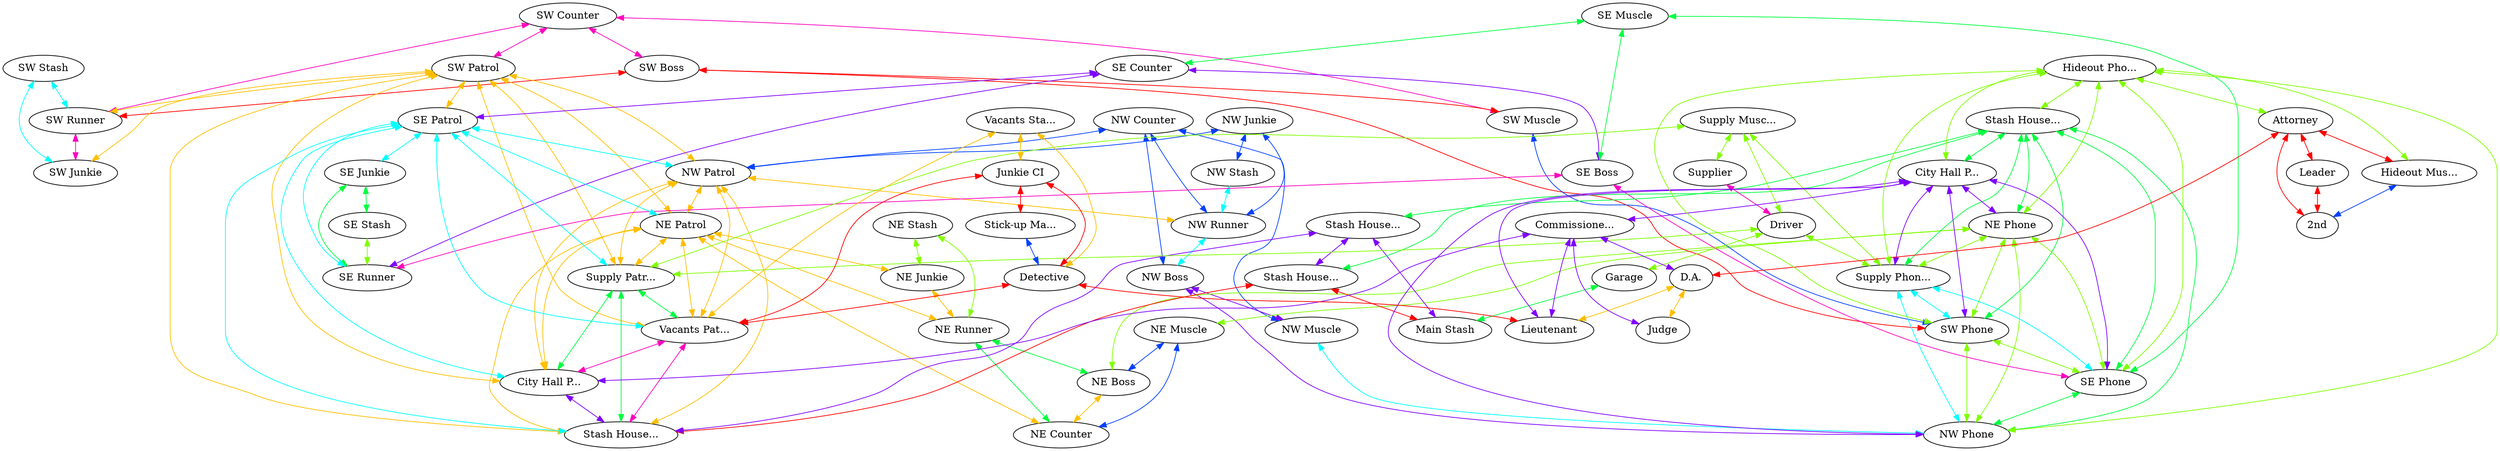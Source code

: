 graph x {
"NW Stash" [pos="0.180555555555556,-2.91666666666667",label="NW Stash"]
"NW Junkie" [pos="1.02777777777778,-2.91666666666667",label="NW Junkie"]
"NW Runner" [pos="0.194444444444444,-3.31944444444444",label="NW Runner"]
"NW Counter" [pos="1.13888888888889,-3.47222222222222",label="NW Counter"]
"NW Boss" [pos="0.361111111111111,-3.72222222222222",label="NW Boss"]
"NW Muscle" [pos="1.55555555555556,-4.06944444444444",label="NW Muscle"]
"NW Patrol" [pos="1.58333333333333,-3.31944444444444",label="NW Patrol"]
"NW Phone" [pos="0.222222222222222,-4.18055555555556",label="NW Phone"]
"NE Stash" [pos="7.43055555555556,-2.77777777777778",label="NE Stash"]
"NE Junkie" [pos="6.58333333333333,-2.80555555555556",label="NE Junkie"]
"NE Runner" [pos="7.43055555555556,-3.18055555555556",label="NE Runner"]
"NE Counter" [pos="6.5,-3.375",label="NE Counter"]
"NE Boss" [pos="7.26388888888889,-3.59722222222222",label="NE Boss"]
"NE Muscle" [pos="6.11111111111111,-4",label="NE Muscle"]
"NE Patrol" [pos="6.05555555555556,-3.23611111111111",label="NE Patrol"]
"NE Phone" [pos="7.44444444444444,-4.05555555555556",label="NE Phone"]
"SW Stash" [pos="0.708333333333333,-8.125",label="SW Stash"]
"SW Junkie" [pos="1.70833333333333,-8.06944444444444",label="SW Junkie"]
"SW Runner" [pos="0.833333333333333,-7.77777777777778",label="SW Runner"]
"SW Counter" [pos="1.09722222222222,-7.43055555555556",label="SW Counter"]
"SW Boss" [pos="0.180555555555556,-7.375",label="SW Boss"]
"SW Muscle" [pos="1.625,-6.94444444444444",label="SW Muscle"]
"SW Patrol" [pos="1.61111111111111,-7.58333333333333",label="SW Patrol"]
"SW Phone" [pos="0.25,-6.86111111111111",label="SW Phone"]
"SE Stash" [pos="7.125,-8.02777777777778",label="SE Stash"]
"SE Junkie" [pos="6.11111111111111,-8",label="SE Junkie"]
"SE Runner" [pos="6.97222222222222,-7.69444444444444",label="SE Runner"]
"SE Counter" [pos="6.70833333333333,-7.36111111111111",label="SE Counter"]
"SE Boss" [pos="7.61111111111111,-7.26388888888889",label="SE Boss"]
"SE Muscle" [pos="6.16666666666667,-6.875",label="SE Muscle"]
"SE Patrol" [pos="6.16666666666667,-7.44444444444444",label="SE Patrol"]
"SE Phone" [pos="7.52777777777778,-6.69444444444444",label="SE Phone"]
"Main Stash" [pos="3.94444444444444,-5.15277777777778",label="Main Stash"]
"Garage" [pos="4.875,-5.08333333333333",label="Garage"]
"Stash House Muscle" [pos="3.05555555555556,-5.55555555555556",label="Stash House..."]
"Stash House Muscle 2" [pos="4.73611111111111,-5.81944444444444",label="Stash House..."]
"Stash House Patrol" [pos="4,-5.81944444444444",label="Stash House..."]
"Stash House Phone" [pos="3.08333333333333,-6",label="Stash House..."]
"Supplier" [pos="3.47222222222222,-3.04166666666667",label="Supplier"]
"Driver" [pos="4.72222222222222,-3.08333333333333",label="Driver"]
"Supply Phone" [pos="4.93055555555556,-3.91666666666667",label="Supply Phon..."]
"Supply Patrol" [pos="3.58333333333333,-3.77777777777778",label="Supply Patr..."]
"Supply Muscle" [pos="2.84722222222222,-4.08333333333333",label="Supply Musc..."]
"Judge" [pos="0.555555555555556,-5.13888888888889",label="Judge"]
"D.A." [pos="1.125,-5.04166666666667",label="D.A."]
"Commissioner" [pos="0.680555555555556,-5.63888888888889",label="Commissione..."]
"Lieutenant" [pos="1.22222222222222,-5.73611111111111",label="Lieutenant"]
"City Hall Patrol" [pos="0.375,-6.16666666666667",label="City Hall P..."]
"City Hall Phone" [pos="1.61111111111111,-6.08333333333333",label="City Hall P..."]
"2nd" [pos="6.41666666666667,-5.13888888888889",label="2nd"]
"Leader" [pos="7.41666666666667,-5",label="Leader"]
"Attorney" [pos="7.33333333333333,-5.69444444444444",label="Attorney"]
"Hideout Muscle" [pos="6.33333333333333,-5.45833333333333",label="Hideout Mus..."]
"Hideout Phone" [pos="6.33333333333333,-6",label="Hideout Pho..."]
"Stick-up Man" [pos="3.91666666666667,-8.04166666666667",label="Stick-up Ma..."]
"Detective" [pos="4.76388888888889,-7.98611111111111",label="Detective"]
"Junkie CI" [pos="3.05555555555556,-7.54166666666667",label="Junkie CI"]
"Vacants Stash" [pos="4.04166666666667,-7.375",label="Vacants Sta..."]
"Vacants Patrol" [pos="4.80555555555556,-7.11111111111111",label="Vacants Pat..."]
"Vacants Stash" -- "Vacants Patrol" [dir="both",color="0.125,1,1"]
"Vacants Stash" -- "Detective" [dir="both",color="0.125,1,1"]
"Vacants Stash" -- "Junkie CI" [dir="both",color="0.125,1,1"]
"Hideout Phone" -- "Stash House Phone" [dir="both",color="0.25,1,1"]
"Hideout Phone" -- "SW Phone" [dir="both",color="0.25,1,1"]
"Hideout Phone" -- "SE Phone" [dir="both",color="0.25,1,1"]
"Hideout Phone" -- "City Hall Phone" [dir="both",color="0.25,1,1"]
"Hideout Phone" -- "Supply Phone" [dir="both",color="0.25,1,1"]
"Hideout Phone" -- "Hideout Muscle" [dir="both",color="0.25,1,1"]
"Hideout Phone" -- "NE Phone" [dir="both",color="0.25,1,1"]
"Hideout Phone" -- "Attorney" [dir="both",color="0.25,1,1"]
"Hideout Phone" -- "NW Phone" [dir="both",color="0.25,1,1"]
"SE Muscle" -- "SE Phone" [dir="both",color="0.375,1,1"]
"SE Muscle" -- "SE Boss" [dir="both",color="0.375,1,1"]
"SE Muscle" -- "SE Counter" [dir="both",color="0.375,1,1"]
"SW Stash" -- "SW Runner" [dir="both",color="0.5,1,1"]
"SW Stash" -- "SW Junkie" [dir="both",color="0.5,1,1"]
"NW Counter" -- "NW Muscle" [dir="both",color="0.625,1,1"]
"NW Counter" -- "NW Patrol" [dir="both",color="0.625,1,1"]
"NW Counter" -- "NW Runner" [dir="both",color="0.625,1,1"]
"NW Counter" -- "NW Boss" [dir="both",color="0.625,1,1"]
"SE Counter" -- "SE Patrol" [dir="both",color="0.75,1,1"]
"SE Counter" -- "SE Boss" [dir="both",color="0.75,1,1"]
"SE Counter" -- "SE Runner" [dir="both",color="0.75,1,1"]
"SW Counter" -- "SW Patrol" [dir="both",color="0.875,1,1"]
"SW Counter" -- "SW Muscle" [dir="both",color="0.875,1,1"]
"SW Counter" -- "SW Boss" [dir="both",color="0.875,1,1"]
"SW Counter" -- "SW Runner" [dir="both",color="0.875,1,1"]
"Attorney" -- "Leader" [dir="both",color="1,1,1"]
"Attorney" -- "D.A." [dir="both",color="1,1,1"]
"Attorney" -- "Hideout Muscle" [dir="both",color="1,1,1"]
"Attorney" -- "2nd" [dir="both",color="1,1,1"]
"SW Patrol" -- "SE Patrol" [dir="both",color="0.125,1,1"]
"SW Patrol" -- "Supply Patrol" [dir="both",color="0.125,1,1"]
"SW Patrol" -- "City Hall Patrol" [dir="both",color="0.125,1,1"]
"SW Patrol" -- "NW Patrol" [dir="both",color="0.125,1,1"]
"SW Patrol" -- "SW Junkie" [dir="both",color="0.125,1,1"]
"SW Patrol" -- "Vacants Patrol" [dir="both",color="0.125,1,1"]
"SW Patrol" -- "NE Patrol" [dir="both",color="0.125,1,1"]
"SW Patrol" -- "Stash House Patrol" [dir="both",color="0.125,1,1"]
"SW Patrol" -- "SW Runner" [dir="both",color="0.125,1,1"]
"Supply Muscle" -- "Supply Patrol" [dir="both",color="0.25,1,1"]
"Supply Muscle" -- "Supply Phone" [dir="both",color="0.25,1,1"]
"Supply Muscle" -- "Supplier" [dir="both",color="0.25,1,1"]
"Supply Muscle" -- "Driver" [dir="both",color="0.25,1,1"]
"Stash House Phone" -- "Stash House Muscle" [dir="both",color="0.375,1,1"]
"Stash House Phone" -- "SW Phone" [dir="both",color="0.375,1,1"]
"Stash House Phone" -- "SE Phone" [dir="both",color="0.375,1,1"]
"Stash House Phone" -- "City Hall Phone" [dir="both",color="0.375,1,1"]
"Stash House Phone" -- "Supply Phone" [dir="both",color="0.375,1,1"]
"Stash House Phone" -- "NE Phone" [dir="both",color="0.375,1,1"]
"Stash House Phone" -- "NW Phone" [dir="both",color="0.375,1,1"]
"Stash House Phone" -- "Stash House Muscle 2" [dir="both",color="0.375,1,1"]
"SE Patrol" -- "Supply Patrol" [dir="both",color="0.5,1,1"]
"SE Patrol" -- "City Hall Patrol" [dir="both",color="0.5,1,1"]
"SE Patrol" -- "NW Patrol" [dir="both",color="0.5,1,1"]
"SE Patrol" -- "SE Junkie" [dir="both",color="0.5,1,1"]
"SE Patrol" -- "Vacants Patrol" [dir="both",color="0.5,1,1"]
"SE Patrol" -- "SE Runner" [dir="both",color="0.5,1,1"]
"SE Patrol" -- "NE Patrol" [dir="both",color="0.5,1,1"]
"SE Patrol" -- "Stash House Patrol" [dir="both",color="0.5,1,1"]
"NW Junkie" -- "NW Stash" [dir="both",color="0.625,1,1"]
"NW Junkie" -- "NW Patrol" [dir="both",color="0.625,1,1"]
"NW Junkie" -- "NW Runner" [dir="both",color="0.625,1,1"]
"City Hall Phone" -- "SW Phone" [dir="both",color="0.75,1,1"]
"City Hall Phone" -- "SE Phone" [dir="both",color="0.75,1,1"]
"City Hall Phone" -- "Lieutenant" [dir="both",color="0.75,1,1"]
"City Hall Phone" -- "Supply Phone" [dir="both",color="0.75,1,1"]
"City Hall Phone" -- "NE Phone" [dir="both",color="0.75,1,1"]
"City Hall Phone" -- "NW Phone" [dir="both",color="0.75,1,1"]
"City Hall Phone" -- "Commissioner" [dir="both",color="0.75,1,1"]
"SE Boss" -- "SE Phone" [dir="both",color="0.875,1,1"]
"SE Boss" -- "SE Runner" [dir="both",color="0.875,1,1"]
"Junkie CI" -- "Vacants Patrol" [dir="both",color="1,1,1"]
"Junkie CI" -- "Detective" [dir="both",color="1,1,1"]
"Junkie CI" -- "Stick-up Man" [dir="both",color="1,1,1"]
"NW Patrol" -- "Supply Patrol" [dir="both",color="0.125,1,1"]
"NW Patrol" -- "City Hall Patrol" [dir="both",color="0.125,1,1"]
"NW Patrol" -- "Vacants Patrol" [dir="both",color="0.125,1,1"]
"NW Patrol" -- "NE Patrol" [dir="both",color="0.125,1,1"]
"NW Patrol" -- "NW Runner" [dir="both",color="0.125,1,1"]
"NW Patrol" -- "Stash House Patrol" [dir="both",color="0.125,1,1"]
"NE Phone" -- "SW Phone" [dir="both",color="0.25,1,1"]
"NE Phone" -- "NE Boss" [dir="both",color="0.25,1,1"]
"NE Phone" -- "SE Phone" [dir="both",color="0.25,1,1"]
"NE Phone" -- "Supply Phone" [dir="both",color="0.25,1,1"]
"NE Phone" -- "NW Phone" [dir="both",color="0.25,1,1"]
"NE Phone" -- "NE Muscle" [dir="both",color="0.25,1,1"]
"SE Junkie" -- "SE Stash" [dir="both",color="0.375,1,1"]
"SE Junkie" -- "SE Runner" [dir="both",color="0.375,1,1"]
"NW Stash" -- "NW Runner" [dir="both",color="0.5,1,1"]
"Stick-up Man" -- "Detective" [dir="both",color="0.625,1,1"]
"Commissioner" -- "D.A." [dir="both",color="0.75,1,1"]
"Commissioner" -- "Lieutenant" [dir="both",color="0.75,1,1"]
"Commissioner" -- "Judge" [dir="both",color="0.75,1,1"]
"Commissioner" -- "City Hall Patrol" [dir="both",color="0.75,1,1"]
"Supplier" -- "Driver" [dir="both",color="0.875,1,1"]
"SW Boss" -- "SW Phone" [dir="both",color="1,1,1"]
"SW Boss" -- "SW Muscle" [dir="both",color="1,1,1"]
"SW Boss" -- "SW Runner" [dir="both",color="1,1,1"]
"NE Patrol" -- "Supply Patrol" [dir="both",color="0.125,1,1"]
"NE Patrol" -- "City Hall Patrol" [dir="both",color="0.125,1,1"]
"NE Patrol" -- "Vacants Patrol" [dir="both",color="0.125,1,1"]
"NE Patrol" -- "NE Junkie" [dir="both",color="0.125,1,1"]
"NE Patrol" -- "NE Runner" [dir="both",color="0.125,1,1"]
"NE Patrol" -- "Stash House Patrol" [dir="both",color="0.125,1,1"]
"NE Patrol" -- "NE Counter" [dir="both",color="0.125,1,1"]
"Driver" -- "Supply Patrol" [dir="both",color="0.25,1,1"]
"Driver" -- "Supply Phone" [dir="both",color="0.25,1,1"]
"Driver" -- "Garage" [dir="both",color="0.25,1,1"]
"Garage" -- "Main Stash" [dir="both",color="0.375,1,1"]
"NW Runner" -- "NW Boss" [dir="both",color="0.5,1,1"]
"NE Muscle" -- "NE Boss" [dir="both",color="0.625,1,1"]
"NE Muscle" -- "NE Counter" [dir="both",color="0.625,1,1"]
"Stash House Muscle 2" -- "Stash House Muscle" [dir="both",color="0.75,1,1"]
"Stash House Muscle 2" -- "Main Stash" [dir="both",color="0.75,1,1"]
"Stash House Muscle 2" -- "Stash House Patrol" [dir="both",color="0.75,1,1"]
"SW Runner" -- "SW Junkie" [dir="both",color="0.875,1,1"]
"Detective" -- "Vacants Patrol" [dir="both",color="1,1,1"]
"Detective" -- "Lieutenant" [dir="both",color="1,1,1"]
"D.A." -- "Lieutenant" [dir="both",color="0.125,1,1"]
"D.A." -- "Judge" [dir="both",color="0.125,1,1"]
"NE Stash" -- "NE Junkie" [dir="both",color="0.25,1,1"]
"NE Stash" -- "NE Runner" [dir="both",color="0.25,1,1"]
"Supply Patrol" -- "City Hall Patrol" [dir="both",color="0.375,1,1"]
"Supply Patrol" -- "Vacants Patrol" [dir="both",color="0.375,1,1"]
"Supply Patrol" -- "Stash House Patrol" [dir="both",color="0.375,1,1"]
"Supply Phone" -- "SW Phone" [dir="both",color="0.5,1,1"]
"Supply Phone" -- "SE Phone" [dir="both",color="0.5,1,1"]
"Supply Phone" -- "NW Phone" [dir="both",color="0.5,1,1"]
"Hideout Muscle" -- "2nd" [dir="both",color="0.625,1,1"]
"NW Boss" -- "NW Phone" [dir="both",color="0.75,1,1"]
"NW Boss" -- "NW Muscle" [dir="both",color="0.75,1,1"]
"Vacants Patrol" -- "City Hall Patrol" [dir="both",color="0.875,1,1"]
"Vacants Patrol" -- "Stash House Patrol" [dir="both",color="0.875,1,1"]
"Leader" -- "2nd" [dir="both",color="1,1,1"]
"NE Junkie" -- "NE Runner" [dir="both",color="0.125,1,1"]
"SE Stash" -- "SE Runner" [dir="both",color="0.25,1,1"]
"NE Runner" -- "NE Boss" [dir="both",color="0.375,1,1"]
"NE Runner" -- "NE Counter" [dir="both",color="0.375,1,1"]
"NW Muscle" -- "NW Phone" [dir="both",color="0.5,1,1"]
"SW Muscle" -- "SW Phone" [dir="both",color="0.625,1,1"]
"Stash House Muscle" -- "Main Stash" [dir="both",color="1,1,1"]
"Stash House Muscle" -- "Stash House Patrol" [dir="both",color="1,1,1"]
"NE Boss" -- "NE Counter" [dir="both",color="0.125,1,1"]
"SW Phone" -- "SE Phone" [dir="both",color="0.25,1,1"]
"SW Phone" -- "NW Phone" [dir="both",color="0.25,1,1"]
"SE Phone" -- "NW Phone" [dir="both",color="0.375,1,1"]
"City Hall Patrol" -- "Stash House Patrol" [dir="both",color="0.75,1,1"]
}

